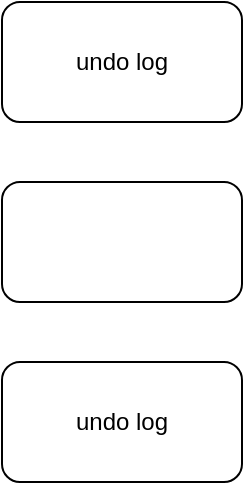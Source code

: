 <mxfile version="15.1.4" type="github">
  <diagram id="YMKnsX9WFYiv6ulReiZl" name="Page-1">
    <mxGraphModel dx="1357" dy="1075" grid="1" gridSize="10" guides="1" tooltips="1" connect="1" arrows="1" fold="1" page="1" pageScale="1" pageWidth="827" pageHeight="1169" math="0" shadow="0">
      <root>
        <mxCell id="0" />
        <mxCell id="1" parent="0" />
        <mxCell id="HH-IyCXYIKVdE9AgVYMC-1" value="&lt;font style=&quot;vertical-align: inherit&quot;&gt;&lt;font style=&quot;vertical-align: inherit&quot;&gt;undo log&lt;/font&gt;&lt;/font&gt;" style="rounded=1;whiteSpace=wrap;html=1;" vertex="1" parent="1">
          <mxGeometry x="60" y="150" width="120" height="60" as="geometry" />
        </mxCell>
        <mxCell id="HH-IyCXYIKVdE9AgVYMC-2" value="" style="rounded=1;whiteSpace=wrap;html=1;" vertex="1" parent="1">
          <mxGeometry x="60" y="240" width="120" height="60" as="geometry" />
        </mxCell>
        <mxCell id="HH-IyCXYIKVdE9AgVYMC-3" value="&lt;font style=&quot;vertical-align: inherit&quot;&gt;&lt;font style=&quot;vertical-align: inherit&quot;&gt;undo log&lt;/font&gt;&lt;/font&gt;" style="rounded=1;whiteSpace=wrap;html=1;" vertex="1" parent="1">
          <mxGeometry x="60" y="330" width="120" height="60" as="geometry" />
        </mxCell>
      </root>
    </mxGraphModel>
  </diagram>
</mxfile>
